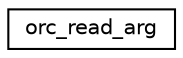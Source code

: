 digraph "Graphical Class Hierarchy"
{
  edge [fontname="Helvetica",fontsize="10",labelfontname="Helvetica",labelfontsize="10"];
  node [fontname="Helvetica",fontsize="10",shape=record];
  rankdir="LR";
  Node0 [label="orc_read_arg",height=0.2,width=0.4,color="black", fillcolor="white", style="filled",URL="$structorc__read__arg.html",tooltip="Input and output arguments to the read_orc interface. "];
}
